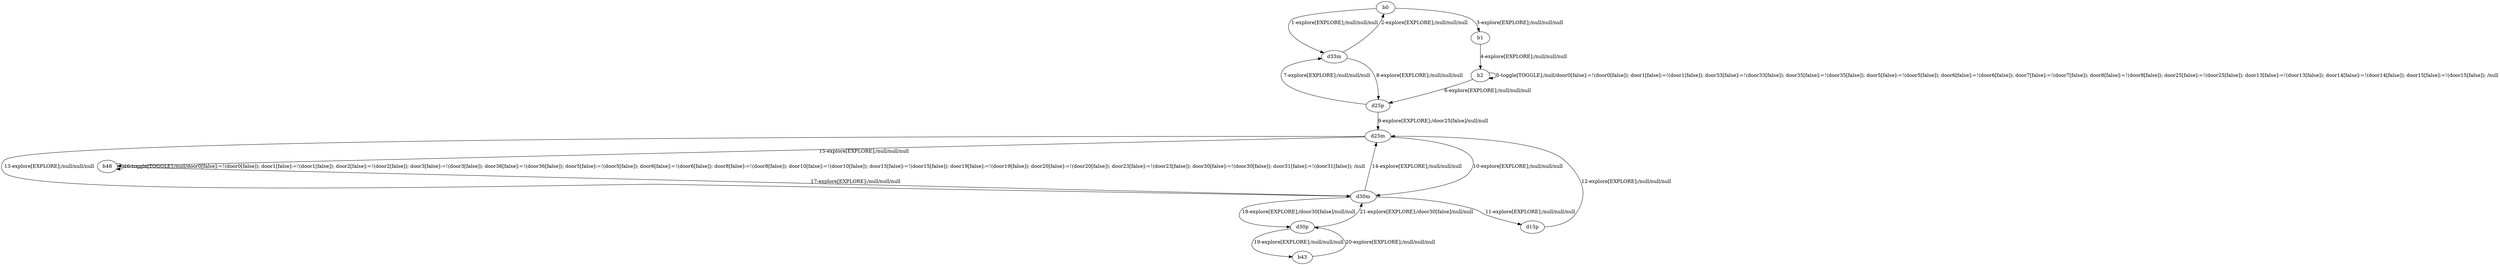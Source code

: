 # Total number of goals covered by this test: 1
# d30p --> d30m

digraph g {
"b0" -> "d33m" [label = "1-explore[EXPLORE];/null/null/null"];
"d33m" -> "b0" [label = "2-explore[EXPLORE];/null/null/null"];
"b0" -> "b1" [label = "3-explore[EXPLORE];/null/null/null"];
"b1" -> "b2" [label = "4-explore[EXPLORE];/null/null/null"];
"b2" -> "b2" [label = "5-toggle[TOGGLE];/null/door0[false]:=!(door0[false]); door1[false]:=!(door1[false]); door33[false]:=!(door33[false]); door35[false]:=!(door35[false]); door5[false]:=!(door5[false]); door6[false]:=!(door6[false]); door7[false]:=!(door7[false]); door8[false]:=!(door8[false]); door25[false]:=!(door25[false]); door13[false]:=!(door13[false]); door14[false]:=!(door14[false]); door15[false]:=!(door15[false]); /null"];
"b2" -> "d25p" [label = "6-explore[EXPLORE];/null/null/null"];
"d25p" -> "d33m" [label = "7-explore[EXPLORE];/null/null/null"];
"d33m" -> "d25p" [label = "8-explore[EXPLORE];/null/null/null"];
"d25p" -> "d25m" [label = "9-explore[EXPLORE];/door25[false]/null/null"];
"d25m" -> "d30m" [label = "10-explore[EXPLORE];/null/null/null"];
"d30m" -> "d15p" [label = "11-explore[EXPLORE];/null/null/null"];
"d15p" -> "d25m" [label = "12-explore[EXPLORE];/null/null/null"];
"d25m" -> "d30m" [label = "13-explore[EXPLORE];/null/null/null"];
"d30m" -> "d25m" [label = "14-explore[EXPLORE];/null/null/null"];
"d25m" -> "b48" [label = "15-explore[EXPLORE];/null/null/null"];
"b48" -> "b48" [label = "16-toggle[TOGGLE];/null/door0[false]:=!(door0[false]); door1[false]:=!(door1[false]); door2[false]:=!(door2[false]); door3[false]:=!(door3[false]); door36[false]:=!(door36[false]); door5[false]:=!(door5[false]); door6[false]:=!(door6[false]); door8[false]:=!(door8[false]); door10[false]:=!(door10[false]); door15[false]:=!(door15[false]); door19[false]:=!(door19[false]); door20[false]:=!(door20[false]); door23[false]:=!(door23[false]); door30[false]:=!(door30[false]); door31[false]:=!(door31[false]); /null"];
"b48" -> "d30m" [label = "17-explore[EXPLORE];/null/null/null"];
"d30m" -> "d30p" [label = "18-explore[EXPLORE];/door30[false]/null/null"];
"d30p" -> "b43" [label = "19-explore[EXPLORE];/null/null/null"];
"b43" -> "d30p" [label = "20-explore[EXPLORE];/null/null/null"];
"d30p" -> "d30m" [label = "21-explore[EXPLORE];/door30[false]/null/null"];
}